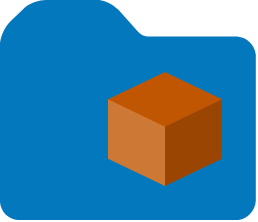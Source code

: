 <mxfile version="21.7.5" type="device">
  <diagram name="favicon" id="ug8e-kdTaYeK0ajOCiBF">
    <mxGraphModel dx="2284" dy="1858" grid="1" gridSize="10" guides="1" tooltips="1" connect="1" arrows="1" fold="1" page="1" pageScale="1" pageWidth="850" pageHeight="1100" math="0" shadow="0">
      <root>
        <mxCell id="fYxX6JHl0ockhx_LLRCY-0" />
        <mxCell id="fYxX6JHl0ockhx_LLRCY-1" parent="fYxX6JHl0ockhx_LLRCY-0" />
        <mxCell id="fYxX6JHl0ockhx_LLRCY-3" value="" style="sketch=0;aspect=fixed;pointerEvents=1;shadow=0;dashed=0;html=1;strokeColor=none;labelPosition=center;verticalLabelPosition=bottom;verticalAlign=top;align=center;fillColor=#0378bc;shape=mxgraph.mscae.enterprise.folder;fontFamily=Helvetica;fontSize=12;fontColor=default;container=0;" parent="fYxX6JHl0ockhx_LLRCY-1" vertex="1">
          <mxGeometry x="-840" y="-1090" width="127.9" height="110" as="geometry" />
        </mxCell>
        <mxCell id="fYxX6JHl0ockhx_LLRCY-4" value="" style="verticalLabelPosition=bottom;verticalAlign=top;html=1;shape=mxgraph.infographic.shadedCube;isoAngle=15;fillColor=#C05602;strokeColor=none;pointerEvents=0;fontFamily=Helvetica;fontSize=12;fontColor=#FFB366;" parent="fYxX6JHl0ockhx_LLRCY-1" vertex="1">
          <mxGeometry x="-786" y="-1054" width="57" height="57" as="geometry" />
        </mxCell>
      </root>
    </mxGraphModel>
  </diagram>
</mxfile>
